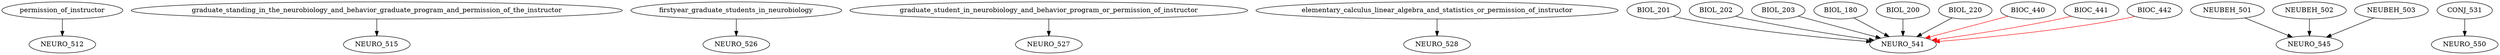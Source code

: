 digraph G {
    edge [color=black];
    permission_of_instructor -> NEURO_512;
    edge [color=black];
    graduate_standing_in_the_neurobiology_and_behavior_graduate_program_and_permission_of_the_instructor -> NEURO_515;
    edge [color=black];
    firstyear_graduate_students_in_neurobiology -> NEURO_526;
    edge [color=black];
    graduate_student_in_neurobiology_and_behavior_program_or_permission_of_instructor -> NEURO_527;
    edge [color=black];
    elementary_calculus_linear_algebra_and_statistics_or_permission_of_instructor -> NEURO_528;
    edge [color=black];
    BIOL_201 -> NEURO_541;
    BIOL_202 -> NEURO_541;
    BIOL_203 -> NEURO_541;
    BIOL_180 -> NEURO_541;
    BIOL_200 -> NEURO_541;
    BIOL_220 -> NEURO_541;
    edge [color=red];
    BIOC_440 -> NEURO_541;
    BIOC_441 -> NEURO_541;
    BIOC_442 -> NEURO_541;
    edge [color=black];
    NEUBEH_501 -> NEURO_545;
    NEUBEH_502 -> NEURO_545;
    NEUBEH_503 -> NEURO_545;
    edge [color=black];
    CONJ_531 -> NEURO_550;
}
